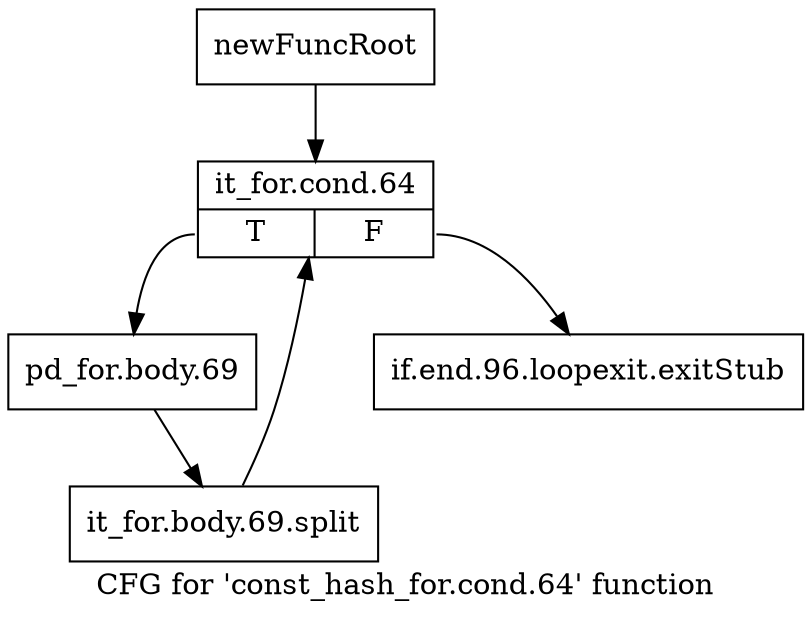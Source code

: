 digraph "CFG for 'const_hash_for.cond.64' function" {
	label="CFG for 'const_hash_for.cond.64' function";

	Node0xc68d310 [shape=record,label="{newFuncRoot}"];
	Node0xc68d310 -> Node0xc68d3b0;
	Node0xc68d360 [shape=record,label="{if.end.96.loopexit.exitStub}"];
	Node0xc68d3b0 [shape=record,label="{it_for.cond.64|{<s0>T|<s1>F}}"];
	Node0xc68d3b0:s0 -> Node0xc68d400;
	Node0xc68d3b0:s1 -> Node0xc68d360;
	Node0xc68d400 [shape=record,label="{pd_for.body.69}"];
	Node0xc68d400 -> Node0xfe89760;
	Node0xfe89760 [shape=record,label="{it_for.body.69.split}"];
	Node0xfe89760 -> Node0xc68d3b0;
}
